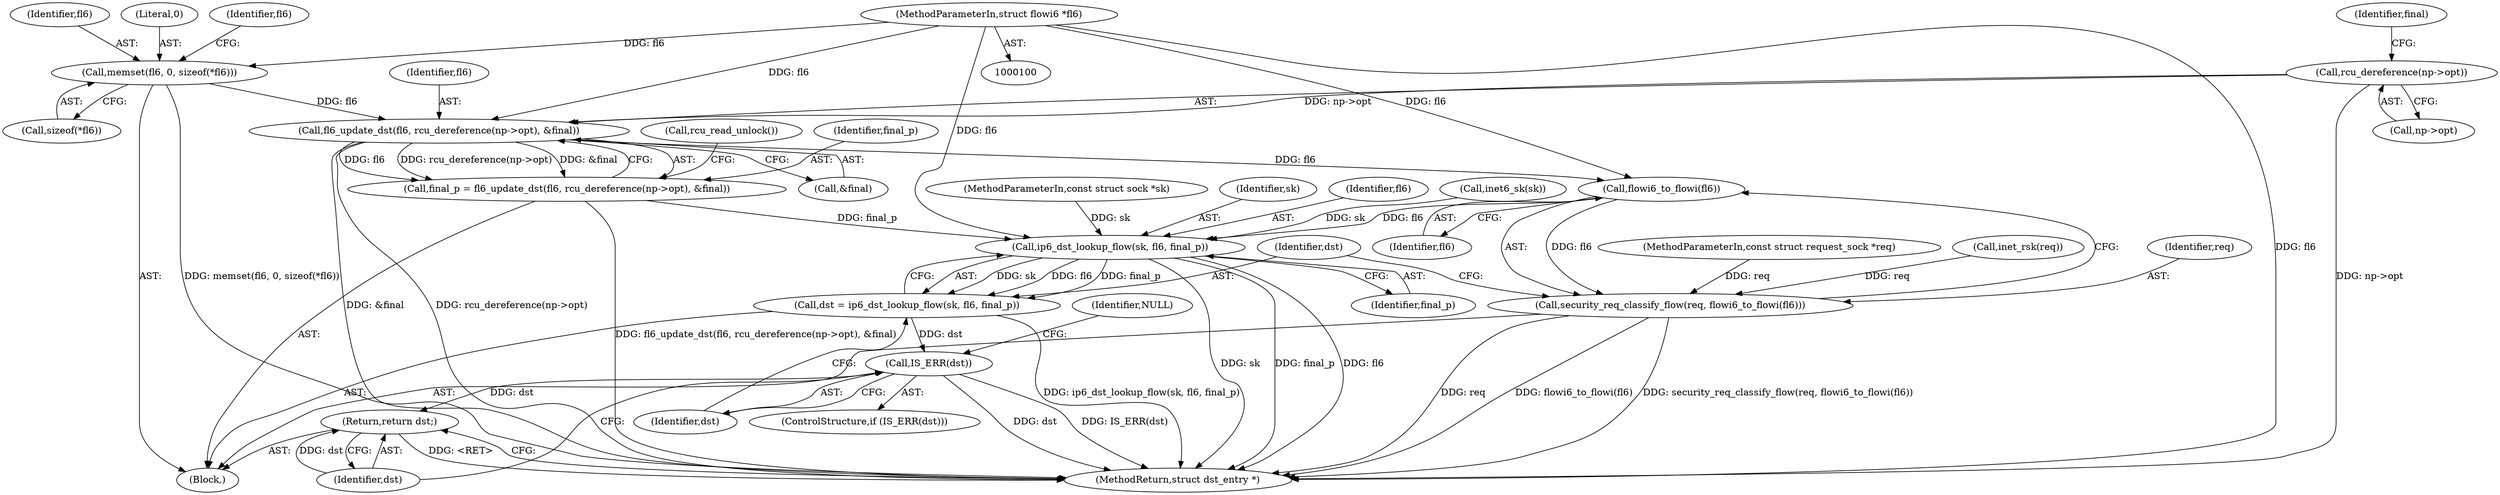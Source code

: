 digraph "0_linux_45f6fad84cc305103b28d73482b344d7f5b76f39_7@API" {
"1000140" [label="(Call,fl6_update_dst(fl6, rcu_dereference(np->opt), &final))"];
"1000119" [label="(Call,memset(fl6, 0, sizeof(*fl6)))"];
"1000102" [label="(MethodParameterIn,struct flowi6 *fl6)"];
"1000142" [label="(Call,rcu_dereference(np->opt))"];
"1000138" [label="(Call,final_p = fl6_update_dst(fl6, rcu_dereference(np->opt), &final))"];
"1000191" [label="(Call,ip6_dst_lookup_flow(sk, fl6, final_p))"];
"1000189" [label="(Call,dst = ip6_dst_lookup_flow(sk, fl6, final_p))"];
"1000196" [label="(Call,IS_ERR(dst))"];
"1000200" [label="(Return,return dst;)"];
"1000187" [label="(Call,flowi6_to_flowi(fl6))"];
"1000185" [label="(Call,security_req_classify_flow(req, flowi6_to_flowi(fl6)))"];
"1000191" [label="(Call,ip6_dst_lookup_flow(sk, fl6, final_p))"];
"1000140" [label="(Call,fl6_update_dst(fl6, rcu_dereference(np->opt), &final))"];
"1000197" [label="(Identifier,dst)"];
"1000146" [label="(Call,&final)"];
"1000122" [label="(Call,sizeof(*fl6))"];
"1000139" [label="(Identifier,final_p)"];
"1000195" [label="(ControlStructure,if (IS_ERR(dst)))"];
"1000114" [label="(Call,inet6_sk(sk))"];
"1000200" [label="(Return,return dst;)"];
"1000194" [label="(Identifier,final_p)"];
"1000148" [label="(Call,rcu_read_unlock())"];
"1000101" [label="(MethodParameterIn,const struct sock *sk)"];
"1000192" [label="(Identifier,sk)"];
"1000187" [label="(Call,flowi6_to_flowi(fl6))"];
"1000147" [label="(Identifier,final)"];
"1000186" [label="(Identifier,req)"];
"1000103" [label="(MethodParameterIn,const struct request_sock *req)"];
"1000109" [label="(Call,inet_rsk(req))"];
"1000193" [label="(Identifier,fl6)"];
"1000190" [label="(Identifier,dst)"];
"1000199" [label="(Identifier,NULL)"];
"1000138" [label="(Call,final_p = fl6_update_dst(fl6, rcu_dereference(np->opt), &final))"];
"1000121" [label="(Literal,0)"];
"1000202" [label="(MethodReturn,struct dst_entry *)"];
"1000143" [label="(Call,np->opt)"];
"1000142" [label="(Call,rcu_dereference(np->opt))"];
"1000185" [label="(Call,security_req_classify_flow(req, flowi6_to_flowi(fl6)))"];
"1000188" [label="(Identifier,fl6)"];
"1000102" [label="(MethodParameterIn,struct flowi6 *fl6)"];
"1000105" [label="(Block,)"];
"1000201" [label="(Identifier,dst)"];
"1000196" [label="(Call,IS_ERR(dst))"];
"1000127" [label="(Identifier,fl6)"];
"1000189" [label="(Call,dst = ip6_dst_lookup_flow(sk, fl6, final_p))"];
"1000141" [label="(Identifier,fl6)"];
"1000120" [label="(Identifier,fl6)"];
"1000119" [label="(Call,memset(fl6, 0, sizeof(*fl6)))"];
"1000140" -> "1000138"  [label="AST: "];
"1000140" -> "1000146"  [label="CFG: "];
"1000141" -> "1000140"  [label="AST: "];
"1000142" -> "1000140"  [label="AST: "];
"1000146" -> "1000140"  [label="AST: "];
"1000138" -> "1000140"  [label="CFG: "];
"1000140" -> "1000202"  [label="DDG: rcu_dereference(np->opt)"];
"1000140" -> "1000202"  [label="DDG: &final"];
"1000140" -> "1000138"  [label="DDG: fl6"];
"1000140" -> "1000138"  [label="DDG: rcu_dereference(np->opt)"];
"1000140" -> "1000138"  [label="DDG: &final"];
"1000119" -> "1000140"  [label="DDG: fl6"];
"1000102" -> "1000140"  [label="DDG: fl6"];
"1000142" -> "1000140"  [label="DDG: np->opt"];
"1000140" -> "1000187"  [label="DDG: fl6"];
"1000119" -> "1000105"  [label="AST: "];
"1000119" -> "1000122"  [label="CFG: "];
"1000120" -> "1000119"  [label="AST: "];
"1000121" -> "1000119"  [label="AST: "];
"1000122" -> "1000119"  [label="AST: "];
"1000127" -> "1000119"  [label="CFG: "];
"1000119" -> "1000202"  [label="DDG: memset(fl6, 0, sizeof(*fl6))"];
"1000102" -> "1000119"  [label="DDG: fl6"];
"1000102" -> "1000100"  [label="AST: "];
"1000102" -> "1000202"  [label="DDG: fl6"];
"1000102" -> "1000187"  [label="DDG: fl6"];
"1000102" -> "1000191"  [label="DDG: fl6"];
"1000142" -> "1000143"  [label="CFG: "];
"1000143" -> "1000142"  [label="AST: "];
"1000147" -> "1000142"  [label="CFG: "];
"1000142" -> "1000202"  [label="DDG: np->opt"];
"1000138" -> "1000105"  [label="AST: "];
"1000139" -> "1000138"  [label="AST: "];
"1000148" -> "1000138"  [label="CFG: "];
"1000138" -> "1000202"  [label="DDG: fl6_update_dst(fl6, rcu_dereference(np->opt), &final)"];
"1000138" -> "1000191"  [label="DDG: final_p"];
"1000191" -> "1000189"  [label="AST: "];
"1000191" -> "1000194"  [label="CFG: "];
"1000192" -> "1000191"  [label="AST: "];
"1000193" -> "1000191"  [label="AST: "];
"1000194" -> "1000191"  [label="AST: "];
"1000189" -> "1000191"  [label="CFG: "];
"1000191" -> "1000202"  [label="DDG: sk"];
"1000191" -> "1000202"  [label="DDG: final_p"];
"1000191" -> "1000202"  [label="DDG: fl6"];
"1000191" -> "1000189"  [label="DDG: sk"];
"1000191" -> "1000189"  [label="DDG: fl6"];
"1000191" -> "1000189"  [label="DDG: final_p"];
"1000114" -> "1000191"  [label="DDG: sk"];
"1000101" -> "1000191"  [label="DDG: sk"];
"1000187" -> "1000191"  [label="DDG: fl6"];
"1000189" -> "1000105"  [label="AST: "];
"1000190" -> "1000189"  [label="AST: "];
"1000197" -> "1000189"  [label="CFG: "];
"1000189" -> "1000202"  [label="DDG: ip6_dst_lookup_flow(sk, fl6, final_p)"];
"1000189" -> "1000196"  [label="DDG: dst"];
"1000196" -> "1000195"  [label="AST: "];
"1000196" -> "1000197"  [label="CFG: "];
"1000197" -> "1000196"  [label="AST: "];
"1000199" -> "1000196"  [label="CFG: "];
"1000201" -> "1000196"  [label="CFG: "];
"1000196" -> "1000202"  [label="DDG: dst"];
"1000196" -> "1000202"  [label="DDG: IS_ERR(dst)"];
"1000196" -> "1000200"  [label="DDG: dst"];
"1000200" -> "1000105"  [label="AST: "];
"1000200" -> "1000201"  [label="CFG: "];
"1000201" -> "1000200"  [label="AST: "];
"1000202" -> "1000200"  [label="CFG: "];
"1000200" -> "1000202"  [label="DDG: <RET>"];
"1000201" -> "1000200"  [label="DDG: dst"];
"1000187" -> "1000185"  [label="AST: "];
"1000187" -> "1000188"  [label="CFG: "];
"1000188" -> "1000187"  [label="AST: "];
"1000185" -> "1000187"  [label="CFG: "];
"1000187" -> "1000185"  [label="DDG: fl6"];
"1000185" -> "1000105"  [label="AST: "];
"1000186" -> "1000185"  [label="AST: "];
"1000190" -> "1000185"  [label="CFG: "];
"1000185" -> "1000202"  [label="DDG: security_req_classify_flow(req, flowi6_to_flowi(fl6))"];
"1000185" -> "1000202"  [label="DDG: req"];
"1000185" -> "1000202"  [label="DDG: flowi6_to_flowi(fl6)"];
"1000109" -> "1000185"  [label="DDG: req"];
"1000103" -> "1000185"  [label="DDG: req"];
}
